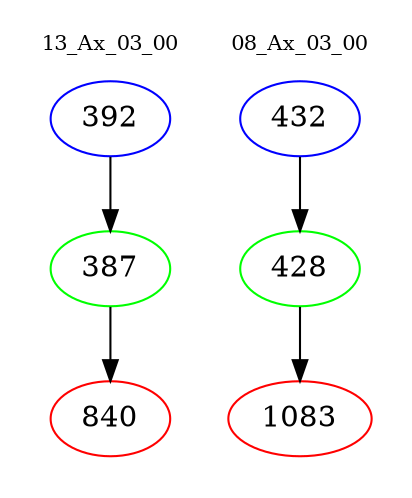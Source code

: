 digraph{
subgraph cluster_0 {
color = white
label = "13_Ax_03_00";
fontsize=10;
T0_392 [label="392", color="blue"]
T0_392 -> T0_387 [color="black"]
T0_387 [label="387", color="green"]
T0_387 -> T0_840 [color="black"]
T0_840 [label="840", color="red"]
}
subgraph cluster_1 {
color = white
label = "08_Ax_03_00";
fontsize=10;
T1_432 [label="432", color="blue"]
T1_432 -> T1_428 [color="black"]
T1_428 [label="428", color="green"]
T1_428 -> T1_1083 [color="black"]
T1_1083 [label="1083", color="red"]
}
}
